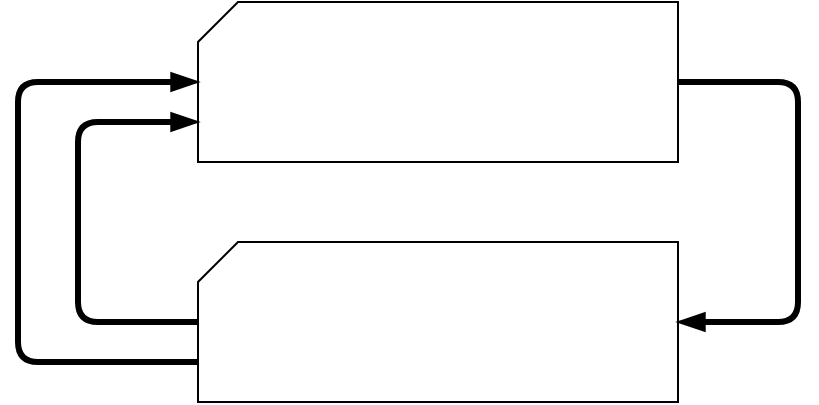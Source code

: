 <mxfile version="14.5.4" type="github">
  <diagram id="-OLbHf3zVnXg6wuHdOSr" name="Page-1">
    <mxGraphModel dx="652" dy="430" grid="1" gridSize="10" guides="1" tooltips="1" connect="1" arrows="1" fold="1" page="1" pageScale="1" pageWidth="1169" pageHeight="827" math="0" shadow="0">
      <root>
        <mxCell id="0" />
        <mxCell id="1" parent="0" />
        <mxCell id="zZxohml71-mbUtK2hDem-1" value="" style="verticalLabelPosition=bottom;verticalAlign=top;html=1;shape=card;whiteSpace=wrap;size=20;arcSize=12;" vertex="1" parent="1">
          <mxGeometry x="480" y="200" width="240" height="80" as="geometry" />
        </mxCell>
        <mxCell id="zZxohml71-mbUtK2hDem-2" value="" style="verticalLabelPosition=bottom;verticalAlign=top;html=1;shape=card;whiteSpace=wrap;size=20;arcSize=12;" vertex="1" parent="1">
          <mxGeometry x="480" y="320" width="240" height="80" as="geometry" />
        </mxCell>
        <mxCell id="zZxohml71-mbUtK2hDem-3" value="" style="endArrow=blockThin;html=1;strokeWidth=3;exitX=0;exitY=0.75;exitDx=0;exitDy=0;exitPerimeter=0;endFill=1;" edge="1" parent="1" source="zZxohml71-mbUtK2hDem-2" target="zZxohml71-mbUtK2hDem-1">
          <mxGeometry width="50" height="50" relative="1" as="geometry">
            <mxPoint x="470" y="380" as="sourcePoint" />
            <mxPoint x="470" y="240" as="targetPoint" />
            <Array as="points">
              <mxPoint x="390" y="380" />
              <mxPoint x="390" y="240" />
            </Array>
          </mxGeometry>
        </mxCell>
        <mxCell id="zZxohml71-mbUtK2hDem-5" value="" style="endArrow=blockThin;html=1;strokeWidth=3;entryX=0;entryY=0.75;entryDx=0;entryDy=0;entryPerimeter=0;endFill=1;" edge="1" parent="1" source="zZxohml71-mbUtK2hDem-2" target="zZxohml71-mbUtK2hDem-1">
          <mxGeometry width="50" height="50" relative="1" as="geometry">
            <mxPoint x="470" y="360" as="sourcePoint" />
            <mxPoint x="470" y="260" as="targetPoint" />
            <Array as="points">
              <mxPoint x="420" y="360" />
              <mxPoint x="420" y="260" />
            </Array>
          </mxGeometry>
        </mxCell>
        <mxCell id="zZxohml71-mbUtK2hDem-6" value="" style="endArrow=blockThin;html=1;strokeWidth=3;exitX=1;exitY=0.5;exitDx=0;exitDy=0;exitPerimeter=0;entryX=1;entryY=0.5;entryDx=0;entryDy=0;entryPerimeter=0;endFill=1;" edge="1" parent="1" source="zZxohml71-mbUtK2hDem-1" target="zZxohml71-mbUtK2hDem-2">
          <mxGeometry width="50" height="50" relative="1" as="geometry">
            <mxPoint x="730" y="240" as="sourcePoint" />
            <mxPoint x="730" y="360" as="targetPoint" />
            <Array as="points">
              <mxPoint x="780" y="240" />
              <mxPoint x="780" y="360" />
            </Array>
          </mxGeometry>
        </mxCell>
      </root>
    </mxGraphModel>
  </diagram>
</mxfile>

